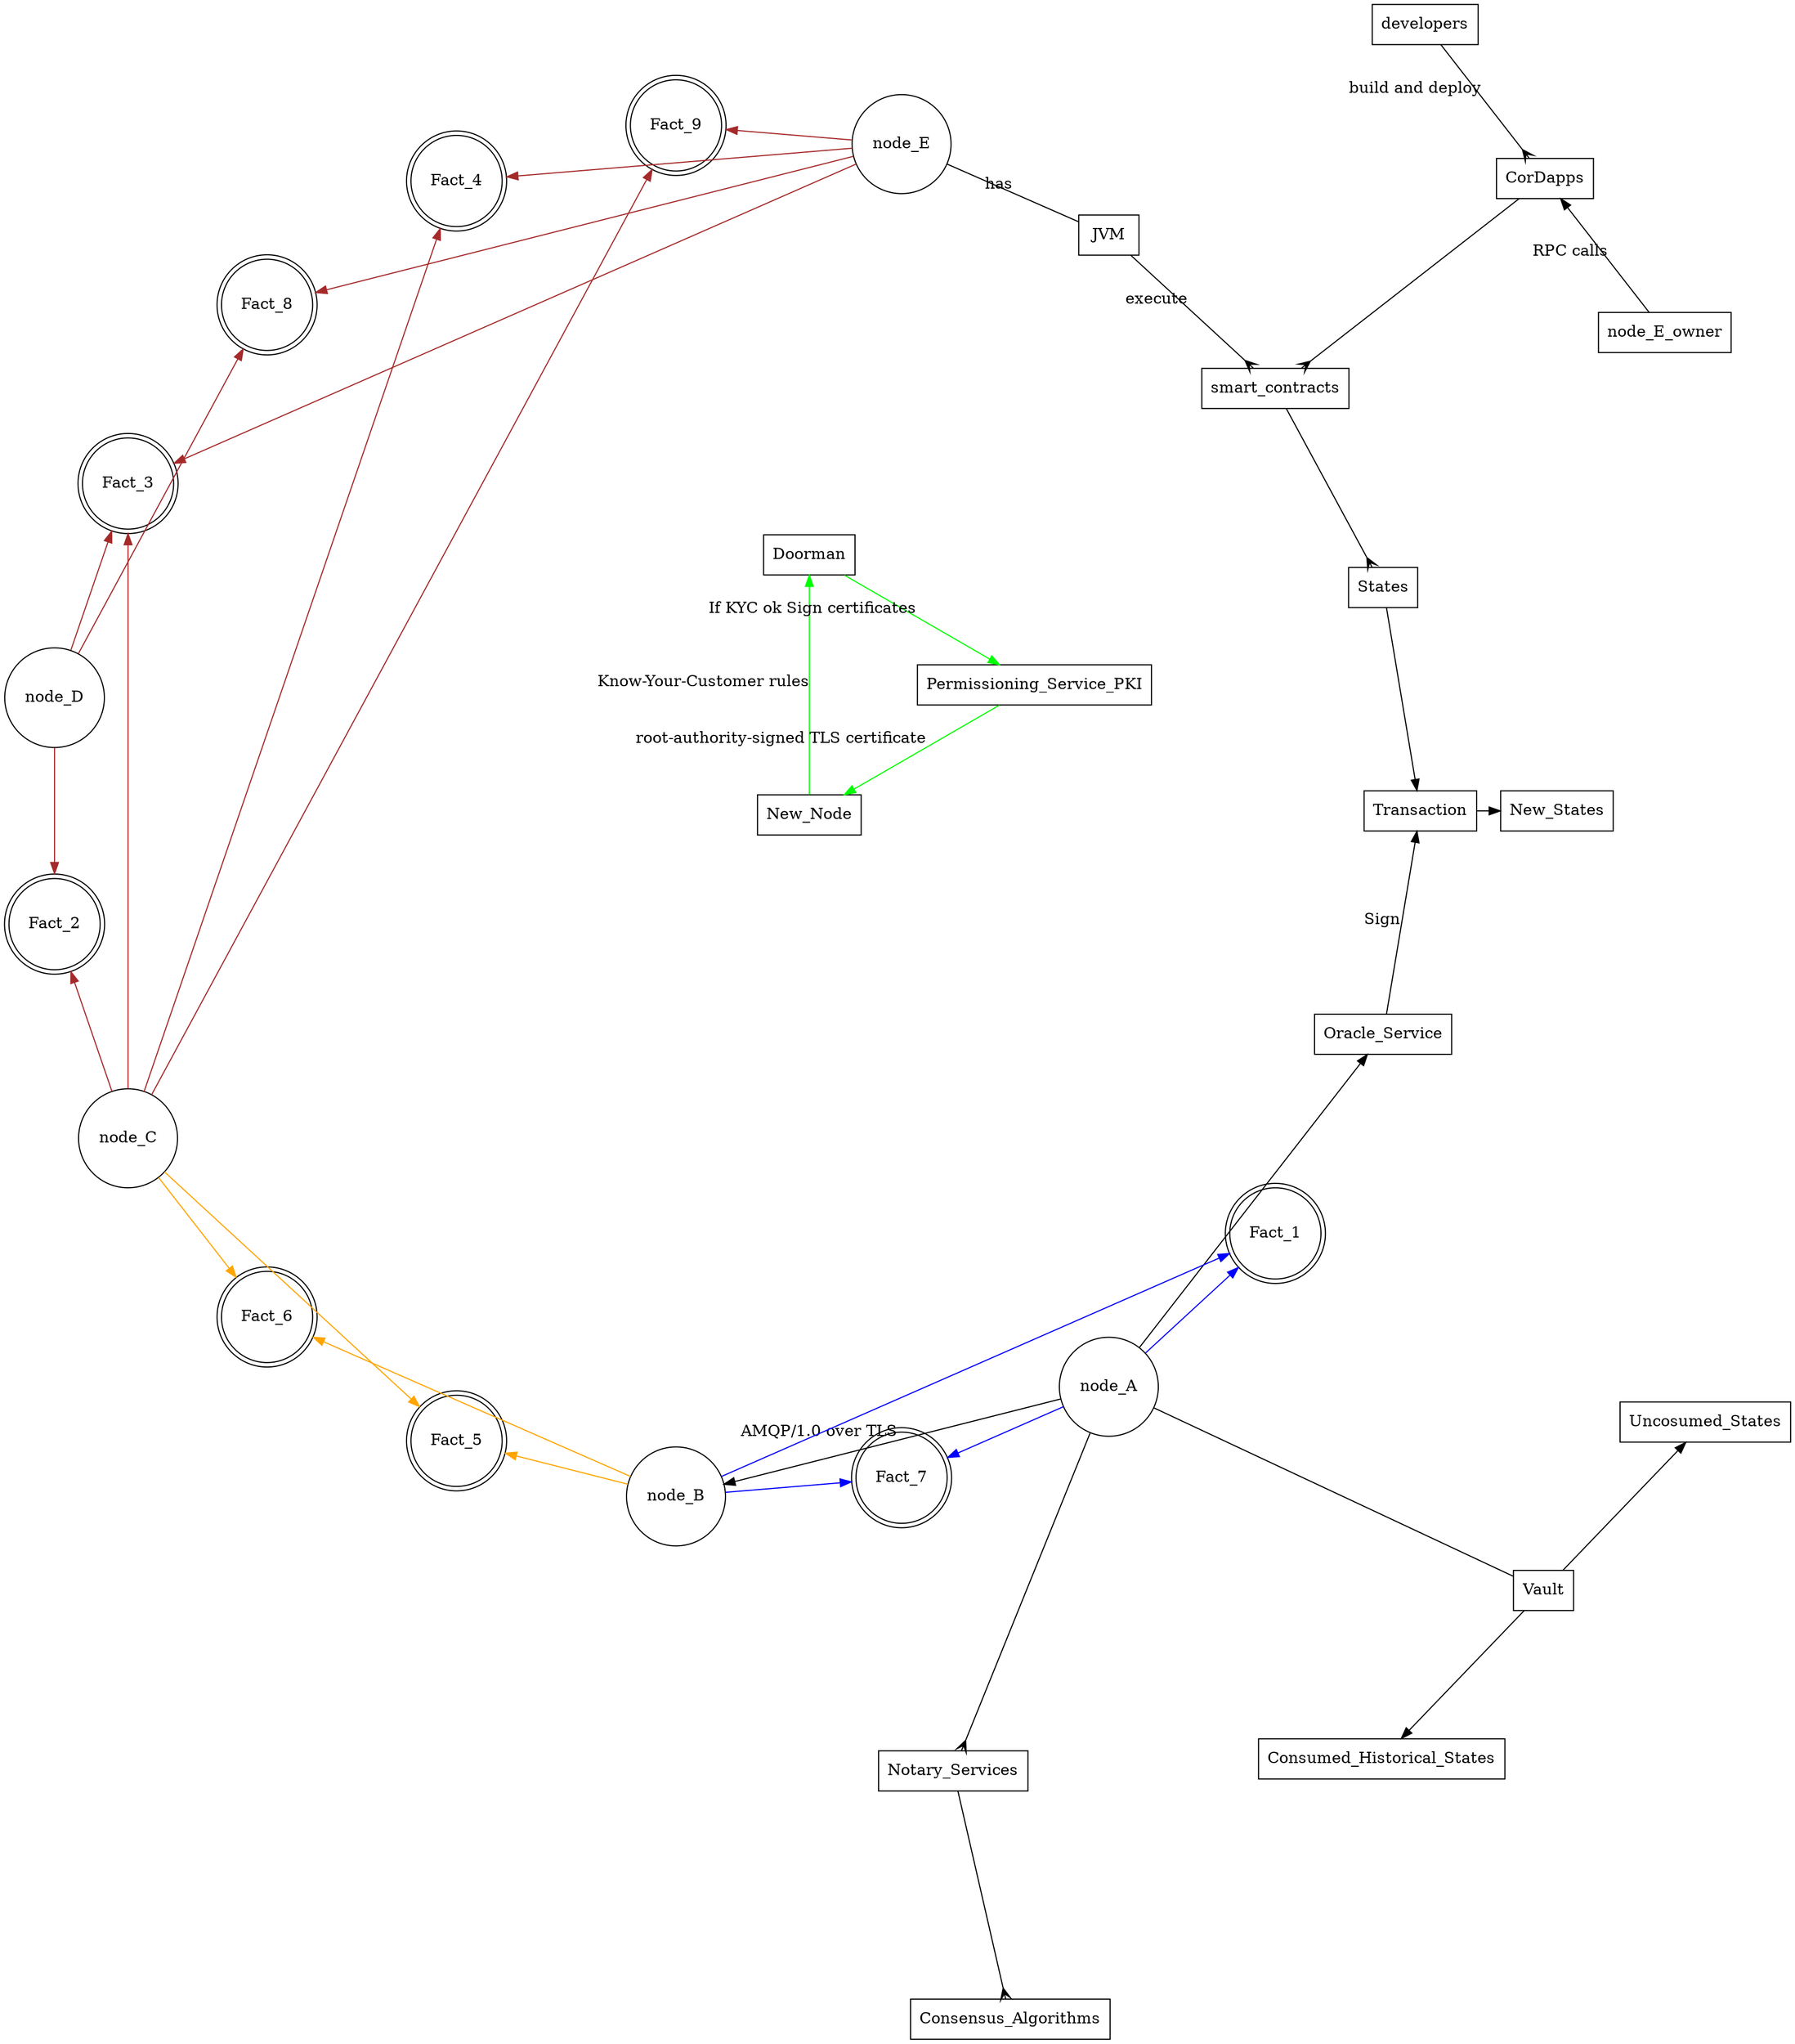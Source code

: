 digraph corda {

  layout="circo";
  node [shape=circle];

  rankdir=LR;
  subgraph facts_by_node {
    node [shape = circle];
    Fact_1 [shape = doublecircle];
    Fact_2 [shape = doublecircle];
    Fact_3 [shape = doublecircle];
    Fact_4 [shape = doublecircle];
    Fact_5 [shape = doublecircle];
    Fact_6 [shape = doublecircle];
    Fact_7 [shape = doublecircle];
    Fact_8 [shape = doublecircle];
    Fact_9 [shape = doublecircle];

    node_A -> node_B [label="AMQP/1.0 over TLS" ];

    node_A -> Fact_1 [color="blue"];
    node_A -> Fact_7 [color="blue"];
    node_B -> Fact_1 [color="blue"];
    node_B -> Fact_7 [color="blue"];
    node_B -> Fact_5 [color="orange"];
    node_B -> Fact_6 [color="orange"];

    node_C -> Fact_5 [color="orange"];
    node_C -> Fact_6 [color="orange"];
    node_C -> Fact_2 [color="brown"];
    node_C -> Fact_9 [color="brown"];
    node_C -> Fact_4 [color="brown"];
    node_C -> Fact_3 [color="brown"];
    node_D -> Fact_2 [color="brown"];
    node_D -> Fact_3 [color="brown"];
    node_D -> Fact_8 [color="brown"];
    node_E -> Fact_3 [color="brown"];
    node_E -> Fact_4 [color="brown"];
    node_E -> Fact_8 [color="brown"];
    node_E -> Fact_9 [color="brown"];

  }

  rankdir=LR;
  subgraph components_by_node {
    node [shape = box];

    node_E -> JVM [label="has" arrowhead="none"];
    node_E_owner -> CorDapps [label="RPC calls"];
    JVM -> smart_contracts [arrowhead="crow" label="execute"];
    node_A -> Notary_Services [arrowhead="crow"];

    node_A -> Oracle_Service;
    node_A -> Vault [arrowhead="none"];
    Vault -> Consumed_Historical_States;
    Vault -> Uncosumed_States;


    Notary_Services -> Consensus_Algorithms [arrowhead="crow"];
    Oracle_Service -> Transaction [label="Sign"];

    #Abstract objects

    developers -> CorDapps [label="build and deploy" arrowhead="crow"];

    CorDapps -> smart_contracts [arrowhead="crow"];

    smart_contracts -> States [arrowhead="crow"];
    States -> Transaction;
    Transaction -> New_States;

    New_Node -> Doorman [label="Know-Your-Customer rules" color="green"];
    Doorman -> Permissioning_Service_PKI [label="If KYC ok Sign certificates" color="green"];
    Permissioning_Service_PKI -> New_Node [label="root-authority-signed TLS certificate" color="green"];

  }

}
